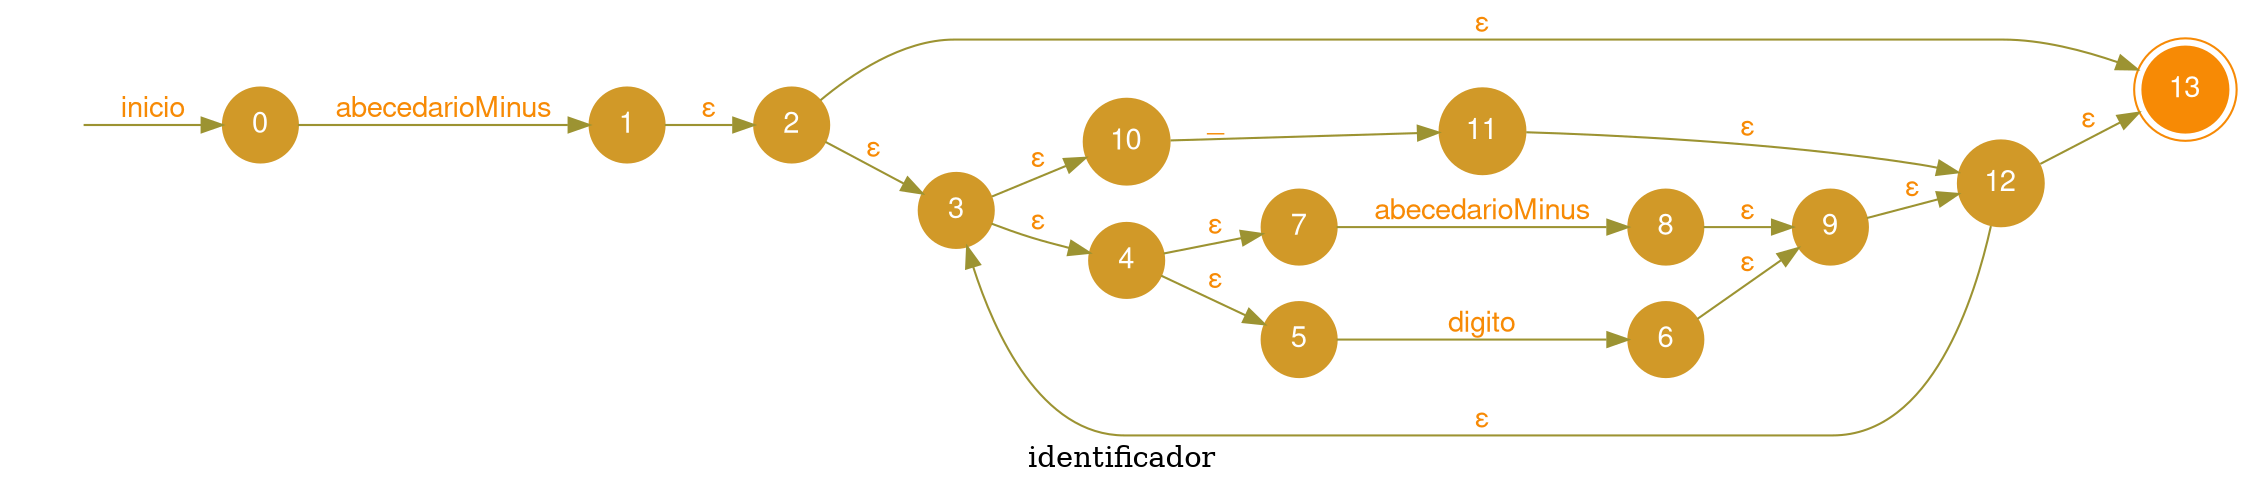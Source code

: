 digraph finite_state_machine{
	rankdir=LR;
	label="identificador";
	node[fontname="Helvetica,Arial,sans-serif"];
	edge[fontname="Helvetica,Arial,sans-serif" color="#9c9332"];
	node[shape = doublecircle, color = "#f78a05" fillcolor="#f78a05" style =filled fontcolor=white]; 13;
	node [shape = circle, color = "#d19928" fillcolor="#d19928" style =filled fontcolor=white];
	flechainicio[style=invis fontsize="0"];

	flechainicio->0[label="inicio" fontcolor="#f78a05"];

	0 -> 1 [label="abecedarioMinus" fontcolor="#f78a05"];
	1 -> 2 [label="ε" fontcolor="#f78a05"];
	2 -> 3 [label="ε" fontcolor="#f78a05"];
	2 -> 13 [label="ε" fontcolor="#f78a05"];
	3 -> 10 [label="ε" fontcolor="#f78a05"];
	3 -> 4 [label="ε" fontcolor="#f78a05"];
	4 -> 7 [label="ε" fontcolor="#f78a05"];
	4 -> 5 [label="ε" fontcolor="#f78a05"];
	5 -> 6 [label="digito" fontcolor="#f78a05"];
	6 -> 9 [label="ε" fontcolor="#f78a05"];
	7 -> 8 [label="abecedarioMinus" fontcolor="#f78a05"];
	8 -> 9 [label="ε" fontcolor="#f78a05"];
	9 -> 12 [label="ε" fontcolor="#f78a05"];
	10 -> 11 [label="_" fontcolor="#f78a05"];
	11 -> 12 [label="ε" fontcolor="#f78a05"];
	12 -> 3 [label="ε" fontcolor="#f78a05"];
	12 -> 13 [label="ε" fontcolor="#f78a05"];

}